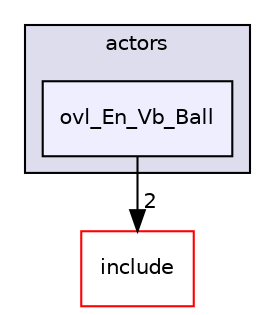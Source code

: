 digraph "src/overlays/actors/ovl_En_Vb_Ball" {
  compound=true
  node [ fontsize="10", fontname="Helvetica"];
  edge [ labelfontsize="10", labelfontname="Helvetica"];
  subgraph clusterdir_e93473484be31ce7bcb356bd643a22f8 {
    graph [ bgcolor="#ddddee", pencolor="black", label="actors" fontname="Helvetica", fontsize="10", URL="dir_e93473484be31ce7bcb356bd643a22f8.html"]
  dir_6be02a91694819c91db723b1d5c1a61c [shape=box, label="ovl_En_Vb_Ball", style="filled", fillcolor="#eeeeff", pencolor="black", URL="dir_6be02a91694819c91db723b1d5c1a61c.html"];
  }
  dir_d44c64559bbebec7f509842c48db8b23 [shape=box label="include" fillcolor="white" style="filled" color="red" URL="dir_d44c64559bbebec7f509842c48db8b23.html"];
  dir_6be02a91694819c91db723b1d5c1a61c->dir_d44c64559bbebec7f509842c48db8b23 [headlabel="2", labeldistance=1.5 headhref="dir_000372_000000.html"];
}
